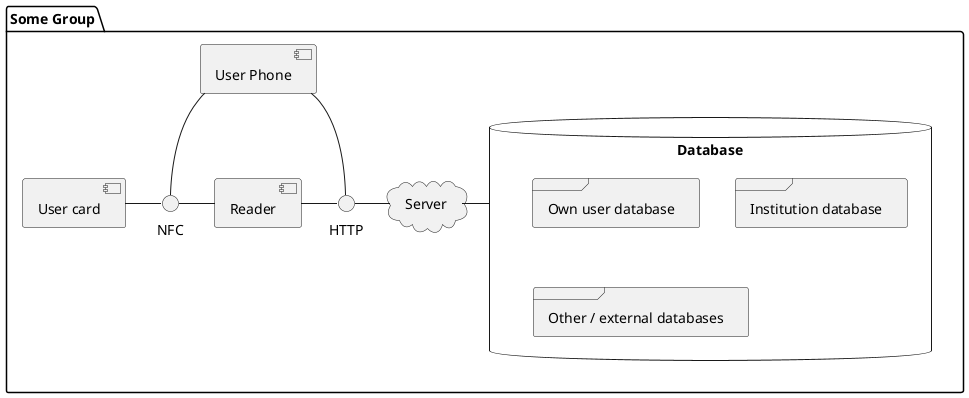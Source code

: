 @startuml

'left to right direction
package "Some Group" {
[User card] - NFC
[User Phone] -- NFC
[User Phone] -- HTTP
NFC - [Reader]

[Reader] - HTTP
HTTP - [Server]
[Server] - [Database]


}

cloud "Server"{

}

database "Database"{
    frame "Own user database"
    frame "Institution database"
    frame "Other / external databases"
}

@enduml